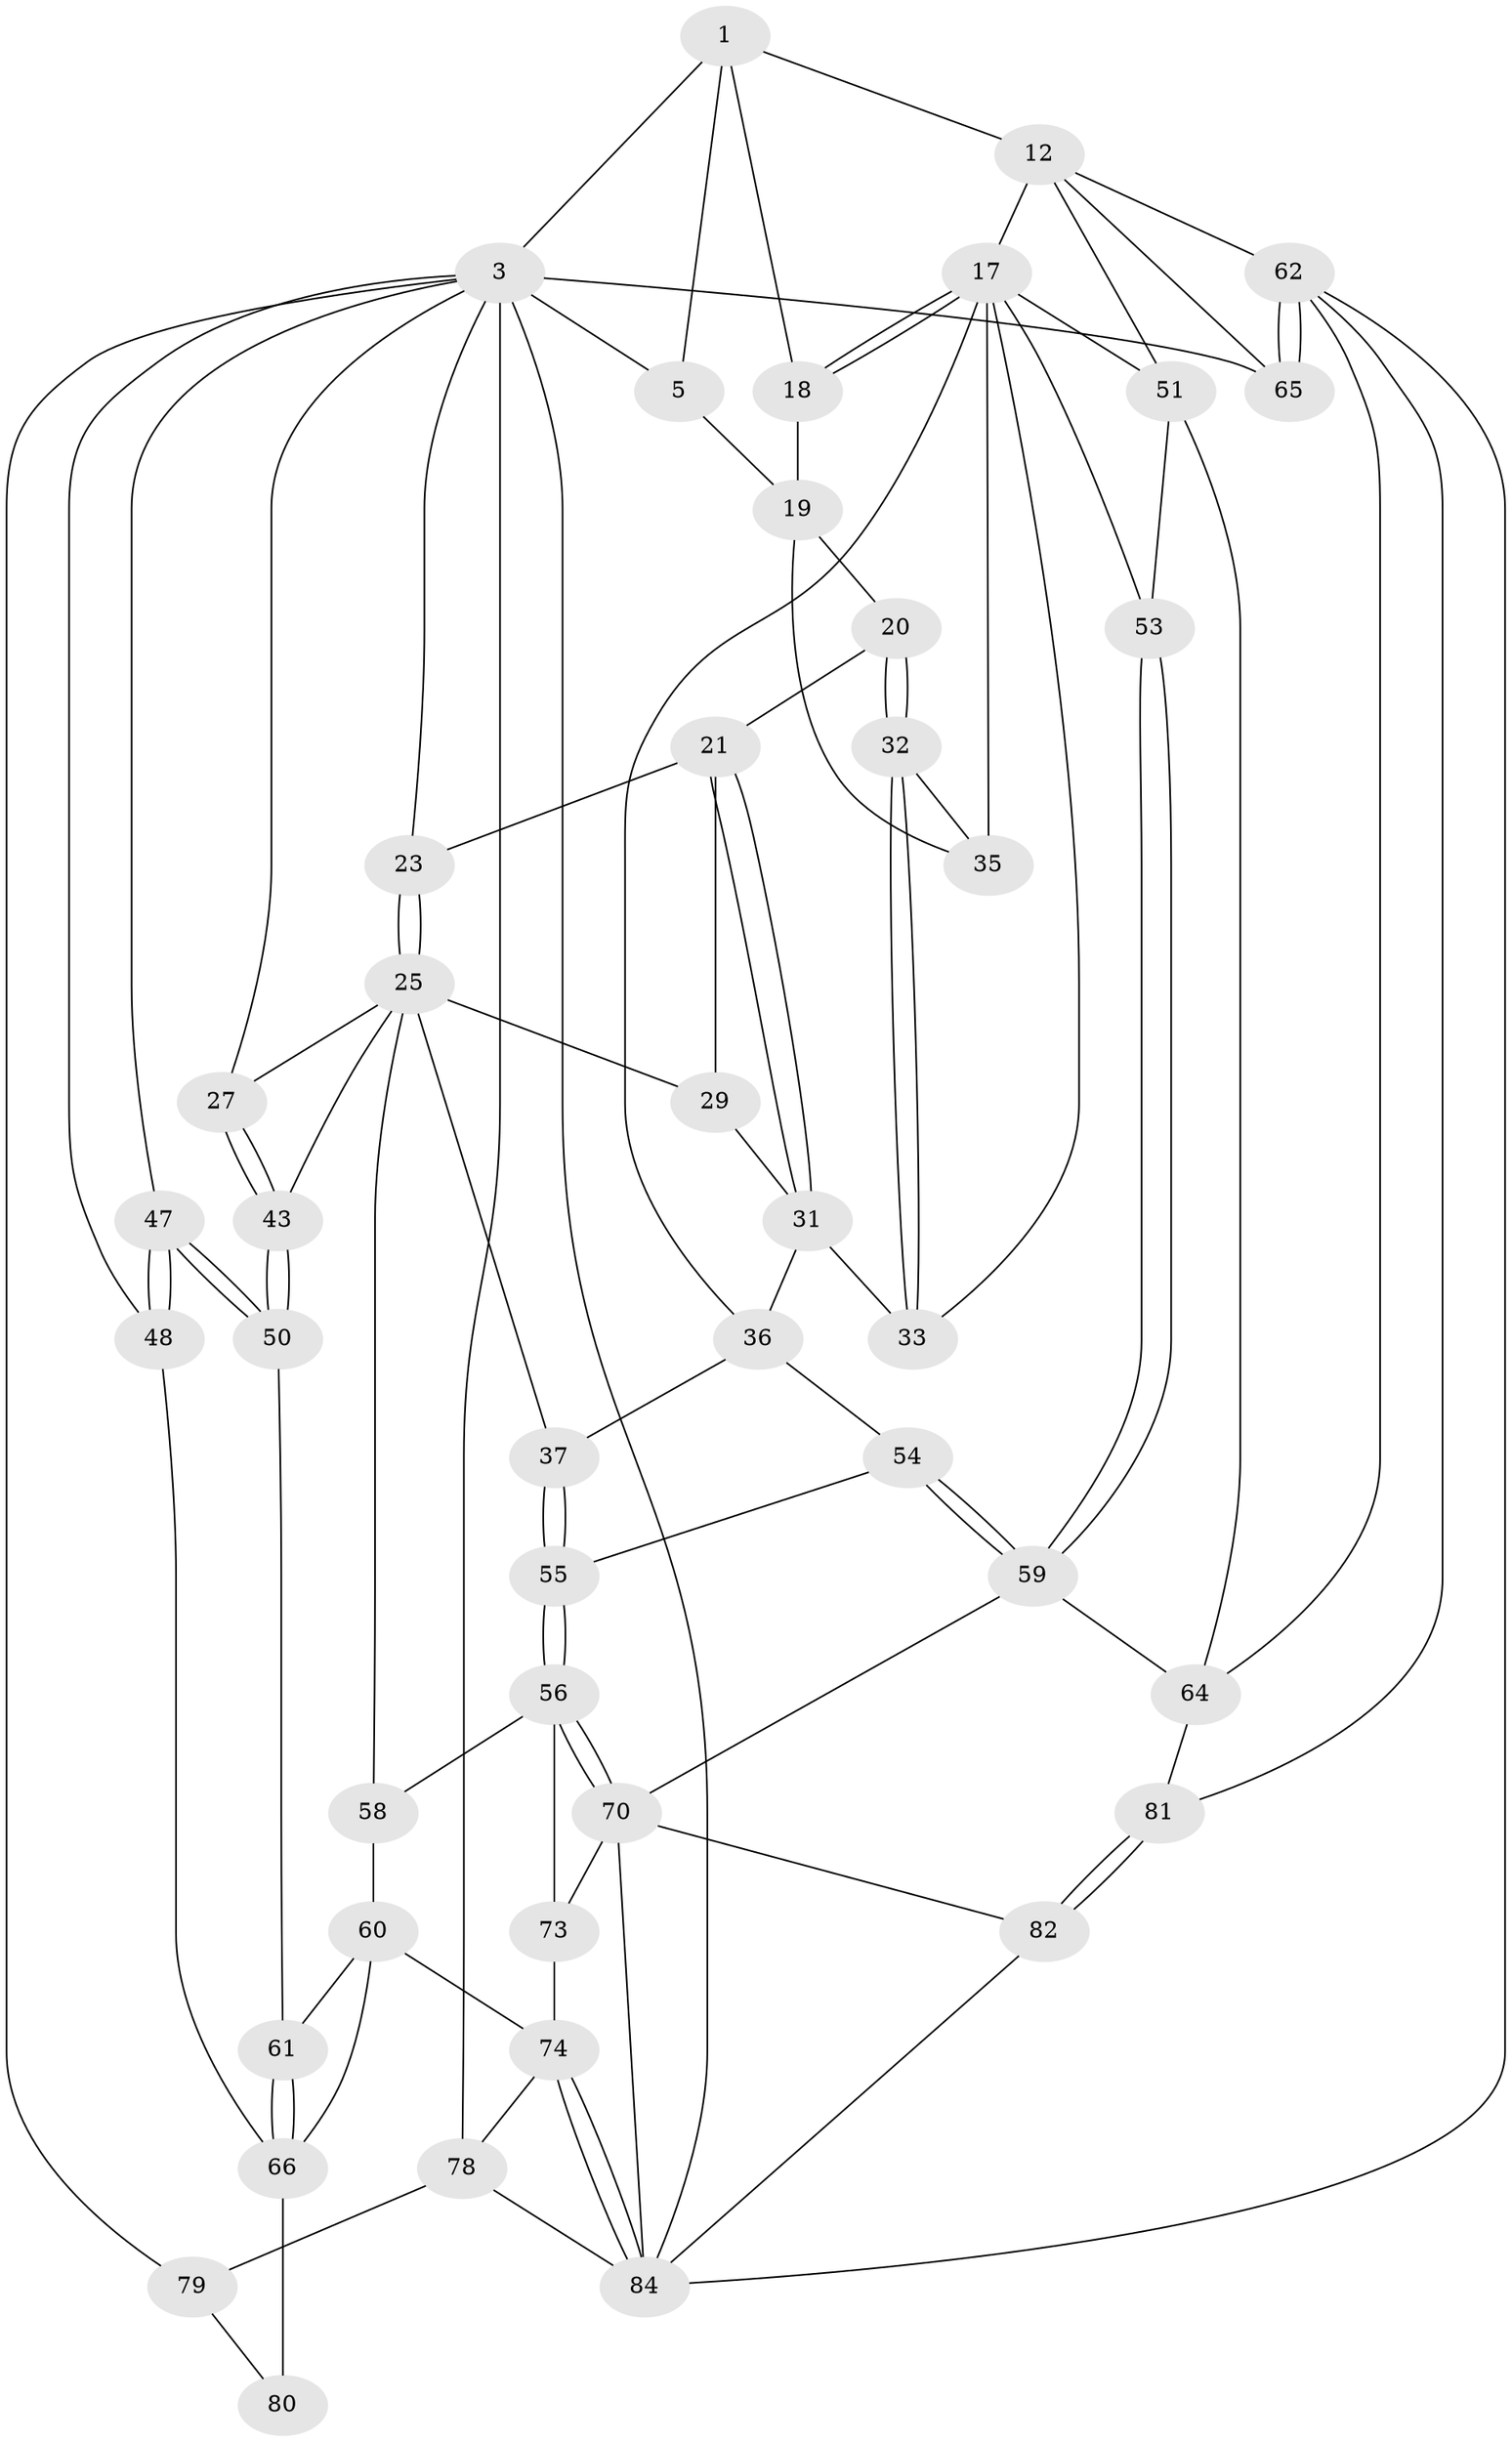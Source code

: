 // original degree distribution, {3: 0.02197802197802198, 4: 0.24175824175824176, 5: 0.5274725274725275, 6: 0.2087912087912088}
// Generated by graph-tools (version 1.1) at 2025/17/03/09/25 04:17:20]
// undirected, 45 vertices, 103 edges
graph export_dot {
graph [start="1"]
  node [color=gray90,style=filled];
  1 [pos="+0.9020222462543737+0",super="+2+6"];
  3 [pos="+0+0",super="+4+49+28"];
  5 [pos="+0.7001451001628907+0",super="+9"];
  12 [pos="+1+0.30552788386275853",super="+15"];
  17 [pos="+0.8312014959294951+0.36454384518556526",super="+39"];
  18 [pos="+0.7929897285634692+0.332909619083575"];
  19 [pos="+0.6057622690649394+0.21494462173455173",super="+24"];
  20 [pos="+0.5753487070404163+0.31635353199127725"];
  21 [pos="+0.48702012876300027+0.3319526174796743",super="+22"];
  23 [pos="+0.3822768933605174+0.22193746999175507"];
  25 [pos="+0.29186451786778844+0.3479259253698976",super="+26+30"];
  27 [pos="+0.005045569318780925+0.2711103201681807"];
  29 [pos="+0.42614783682355073+0.40093176468084885"];
  31 [pos="+0.49314645959719966+0.39251655279486586",super="+34"];
  32 [pos="+0.6058804055581192+0.42880639051297964"];
  33 [pos="+0.5804066595556973+0.44459684184481135"];
  35 [pos="+0.6582241966776764+0.4317470020154593"];
  36 [pos="+0.524936559706567+0.47620919616586055",super="+46"];
  37 [pos="+0.43831819621625645+0.5207641126782843"];
  43 [pos="+0.14751887056702156+0.5448038887432197"];
  47 [pos="+0+0.6770607789647167"];
  48 [pos="+0+0.7198404619880708"];
  50 [pos="+0.11496915518424392+0.5918044054413153"];
  51 [pos="+0.8651190325663685+0.60242154754167",super="+52"];
  53 [pos="+0.676447508703458+0.6428045888112178"];
  54 [pos="+0.5470772218963758+0.6319781261206746"];
  55 [pos="+0.4838771182488817+0.6332031881556235"];
  56 [pos="+0.45248493813685664+0.6770641185184317",super="+57"];
  58 [pos="+0.3086802077056814+0.6743406005513293"];
  59 [pos="+0.6450921475996347+0.7156983400388047",super="+69"];
  60 [pos="+0.2528320140459546+0.6909317848696424",super="+72"];
  61 [pos="+0.14444252219775222+0.6268437780777619"];
  62 [pos="+1+0.7811115913275889",super="+63"];
  64 [pos="+0.8785961693335962+0.7281089260713495",super="+71"];
  65 [pos="+1+1"];
  66 [pos="+0.14064141544081363+0.7914399569150821",super="+67"];
  70 [pos="+0.5534509384807164+0.8668967069599525",super="+76"];
  73 [pos="+0.35122009154948836+0.7832840867984444"];
  74 [pos="+0.2731613603784444+0.8751691953014219",super="+75"];
  78 [pos="+0.15206976327545946+0.9146355333094058",super="+85"];
  79 [pos="+0.09626968170295967+0.9221264941584018"];
  80 [pos="+0.09330747429765172+0.9114897511070754"];
  81 [pos="+0.8138683212583727+0.8575637785428335"];
  82 [pos="+0.5932402334811538+1"];
  84 [pos="+0.27785554366931897+0.8896337405576011",super="+88"];
  1 -- 3;
  1 -- 12 [weight=2];
  1 -- 18;
  1 -- 5 [weight=2];
  3 -- 5 [weight=2];
  3 -- 23;
  3 -- 48;
  3 -- 65;
  3 -- 79;
  3 -- 78;
  3 -- 27;
  3 -- 47;
  3 -- 84;
  5 -- 19;
  12 -- 65;
  12 -- 17;
  12 -- 51;
  12 -- 62;
  17 -- 18;
  17 -- 18;
  17 -- 33;
  17 -- 35;
  17 -- 36;
  17 -- 51;
  17 -- 53;
  18 -- 19;
  19 -- 20;
  19 -- 35;
  20 -- 21;
  20 -- 32;
  20 -- 32;
  21 -- 31;
  21 -- 31;
  21 -- 29;
  21 -- 23;
  23 -- 25;
  23 -- 25;
  25 -- 27;
  25 -- 37;
  25 -- 58;
  25 -- 43;
  25 -- 29;
  27 -- 43;
  27 -- 43;
  29 -- 31;
  31 -- 33;
  31 -- 36;
  32 -- 33;
  32 -- 33;
  32 -- 35;
  36 -- 37;
  36 -- 54;
  37 -- 55;
  37 -- 55;
  43 -- 50;
  43 -- 50;
  47 -- 48;
  47 -- 48;
  47 -- 50;
  47 -- 50;
  48 -- 66;
  50 -- 61;
  51 -- 64;
  51 -- 53;
  53 -- 59;
  53 -- 59;
  54 -- 55;
  54 -- 59;
  54 -- 59;
  55 -- 56;
  55 -- 56;
  56 -- 70;
  56 -- 70;
  56 -- 73;
  56 -- 58;
  58 -- 60;
  59 -- 64;
  59 -- 70;
  60 -- 61;
  60 -- 66;
  60 -- 74;
  61 -- 66;
  61 -- 66;
  62 -- 65 [weight=2];
  62 -- 65;
  62 -- 64;
  62 -- 81;
  62 -- 84;
  64 -- 81;
  66 -- 80 [weight=2];
  70 -- 73;
  70 -- 82;
  70 -- 84;
  73 -- 74;
  74 -- 84;
  74 -- 84;
  74 -- 78;
  78 -- 79;
  78 -- 84;
  79 -- 80;
  81 -- 82;
  81 -- 82;
  82 -- 84;
}
